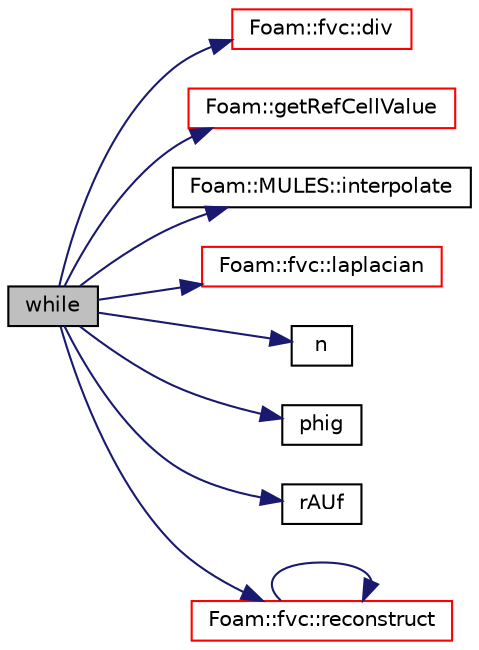 digraph "while"
{
  bgcolor="transparent";
  edge [fontname="Helvetica",fontsize="10",labelfontname="Helvetica",labelfontsize="10"];
  node [fontname="Helvetica",fontsize="10",shape=record];
  rankdir="LR";
  Node349 [label="while",height=0.2,width=0.4,color="black", fillcolor="grey75", style="filled", fontcolor="black"];
  Node349 -> Node350 [color="midnightblue",fontsize="10",style="solid",fontname="Helvetica"];
  Node350 [label="Foam::fvc::div",height=0.2,width=0.4,color="red",URL="$a21861.html#a585533948ad80abfe589d920c641f251"];
  Node349 -> Node647 [color="midnightblue",fontsize="10",style="solid",fontname="Helvetica"];
  Node647 [label="Foam::getRefCellValue",height=0.2,width=0.4,color="red",URL="$a21851.html#ab8c5925a3fe1c81494baa5e0fd3ca98b",tooltip="Return the current value of field in the reference cell. "];
  Node349 -> Node652 [color="midnightblue",fontsize="10",style="solid",fontname="Helvetica"];
  Node652 [label="Foam::MULES::interpolate",height=0.2,width=0.4,color="black",URL="$a21864.html#a4d62f21551985d814104861e7c1d9b4f"];
  Node349 -> Node653 [color="midnightblue",fontsize="10",style="solid",fontname="Helvetica"];
  Node653 [label="Foam::fvc::laplacian",height=0.2,width=0.4,color="red",URL="$a21861.html#ac75bff389d0405149b204b0d7ac214cd"];
  Node349 -> Node656 [color="midnightblue",fontsize="10",style="solid",fontname="Helvetica"];
  Node656 [label="n",height=0.2,width=0.4,color="black",URL="$a39200.html#a31a3e4bdfc5276bf56f13bf778a817cb"];
  Node349 -> Node657 [color="midnightblue",fontsize="10",style="solid",fontname="Helvetica"];
  Node657 [label="phig",height=0.2,width=0.4,color="black",URL="$a39203.html#ab366fe1286aa2f043749e6189a6367ad"];
  Node349 -> Node658 [color="midnightblue",fontsize="10",style="solid",fontname="Helvetica"];
  Node658 [label="rAUf",height=0.2,width=0.4,color="black",URL="$a39239.html#ae693ae4c2085edc7ebb2aac47e046b2d"];
  Node349 -> Node659 [color="midnightblue",fontsize="10",style="solid",fontname="Helvetica"];
  Node659 [label="Foam::fvc::reconstruct",height=0.2,width=0.4,color="red",URL="$a21861.html#ad8a6471328adb4cddcc0d4cedfa39ca2"];
  Node659 -> Node659 [color="midnightblue",fontsize="10",style="solid",fontname="Helvetica"];
}
